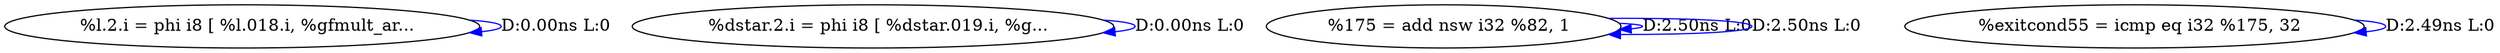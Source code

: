 digraph {
Node0x3422120[label="  %l.2.i = phi i8 [ %l.018.i, %gfmult_ar..."];
Node0x3422120 -> Node0x3422120[label="D:0.00ns L:0",color=blue];
Node0x3422200[label="  %dstar.2.i = phi i8 [ %dstar.019.i, %g..."];
Node0x3422200 -> Node0x3422200[label="D:0.00ns L:0",color=blue];
Node0x34222e0[label="  %175 = add nsw i32 %82, 1"];
Node0x34222e0 -> Node0x34222e0[label="D:2.50ns L:0",color=blue];
Node0x34222e0 -> Node0x34222e0[label="D:2.50ns L:0",color=blue];
Node0x34223c0[label="  %exitcond55 = icmp eq i32 %175, 32"];
Node0x34223c0 -> Node0x34223c0[label="D:2.49ns L:0",color=blue];
}
